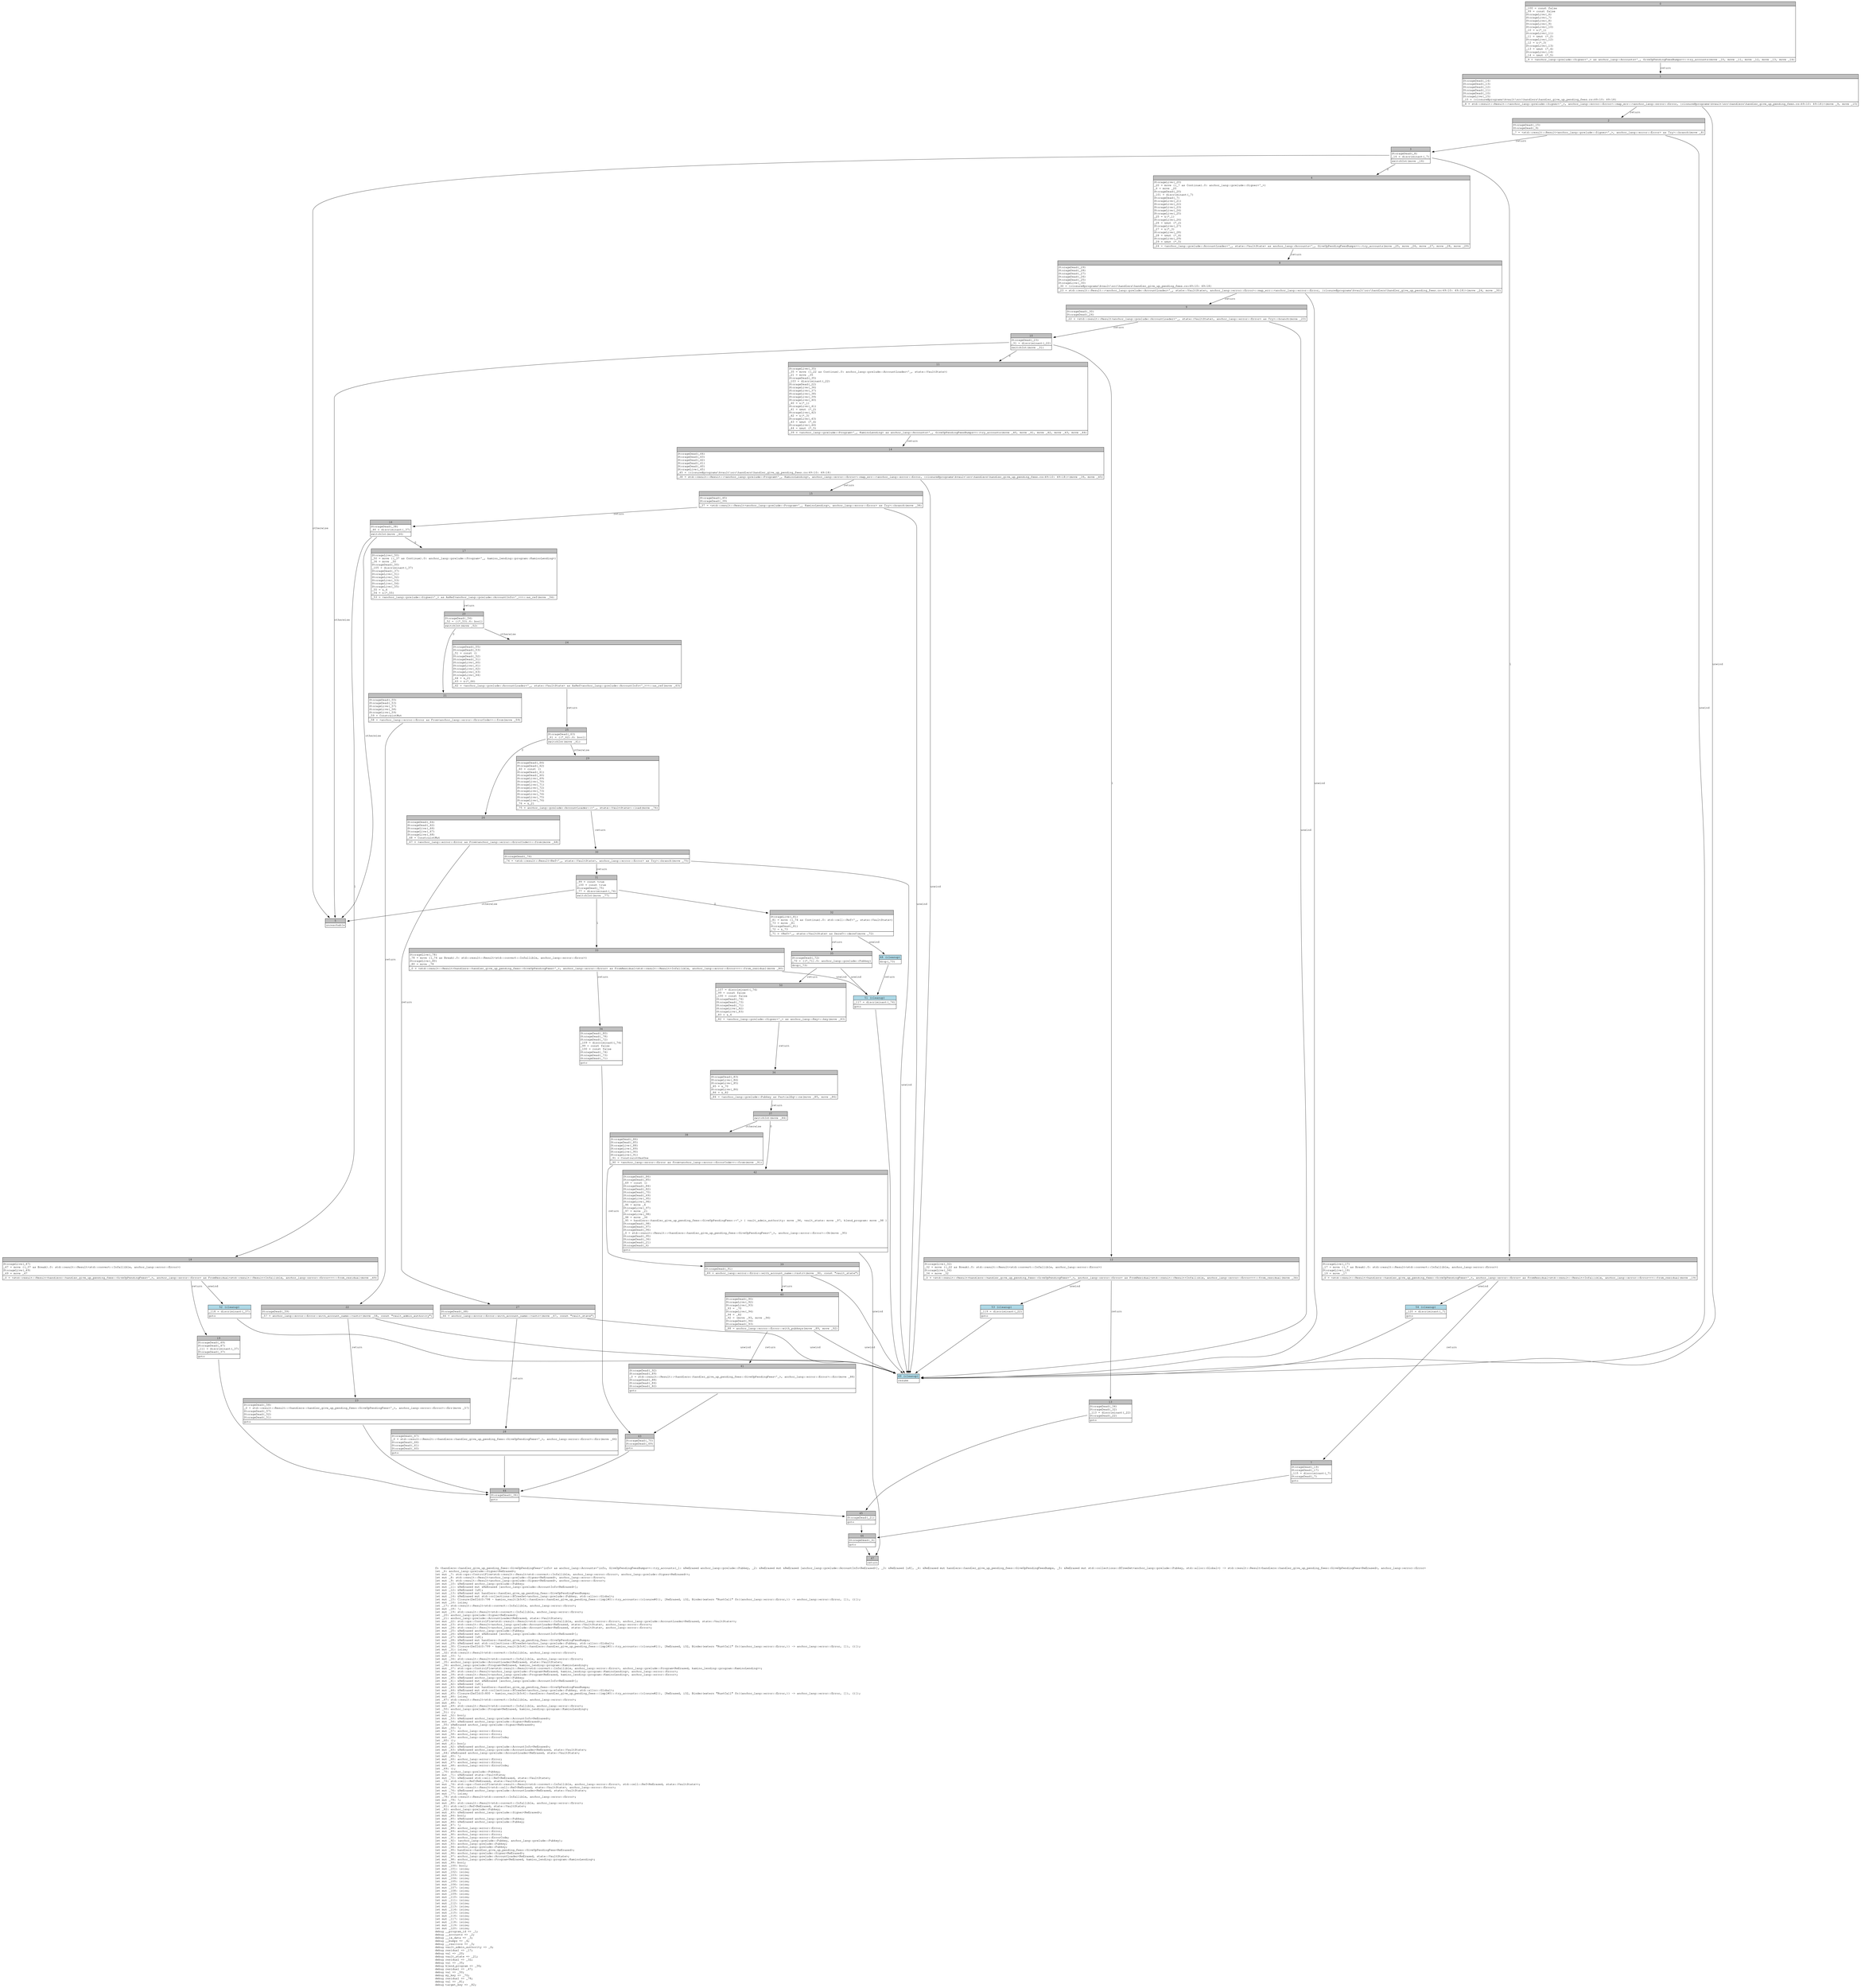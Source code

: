 digraph Mir_0_797 {
    graph [fontname="Courier, monospace"];
    node [fontname="Courier, monospace"];
    edge [fontname="Courier, monospace"];
    label=<fn &lt;handlers::handler_give_up_pending_fees::GiveUpPendingFees&lt;'info&gt; as anchor_lang::Accounts&lt;'info, GiveUpPendingFeesBumps&gt;&gt;::try_accounts(_1: &amp;ReErased anchor_lang::prelude::Pubkey, _2: &amp;ReErased mut &amp;ReErased [anchor_lang::prelude::AccountInfo&lt;ReErased&gt;], _3: &amp;ReErased [u8], _4: &amp;ReErased mut handlers::handler_give_up_pending_fees::GiveUpPendingFeesBumps, _5: &amp;ReErased mut std::collections::BTreeSet&lt;anchor_lang::prelude::Pubkey, std::alloc::Global&gt;) -&gt; std::result::Result&lt;handlers::handler_give_up_pending_fees::GiveUpPendingFees&lt;ReErased&gt;, anchor_lang::error::Error&gt;<br align="left"/>let _6: anchor_lang::prelude::Signer&lt;ReErased&gt;;<br align="left"/>let mut _7: std::ops::ControlFlow&lt;std::result::Result&lt;std::convert::Infallible, anchor_lang::error::Error&gt;, anchor_lang::prelude::Signer&lt;ReErased&gt;&gt;;<br align="left"/>let mut _8: std::result::Result&lt;anchor_lang::prelude::Signer&lt;ReErased&gt;, anchor_lang::error::Error&gt;;<br align="left"/>let mut _9: std::result::Result&lt;anchor_lang::prelude::Signer&lt;ReErased&gt;, anchor_lang::error::Error&gt;;<br align="left"/>let mut _10: &amp;ReErased anchor_lang::prelude::Pubkey;<br align="left"/>let mut _11: &amp;ReErased mut &amp;ReErased [anchor_lang::prelude::AccountInfo&lt;ReErased&gt;];<br align="left"/>let mut _12: &amp;ReErased [u8];<br align="left"/>let mut _13: &amp;ReErased mut handlers::handler_give_up_pending_fees::GiveUpPendingFeesBumps;<br align="left"/>let mut _14: &amp;ReErased mut std::collections::BTreeSet&lt;anchor_lang::prelude::Pubkey, std::alloc::Global&gt;;<br align="left"/>let mut _15: Closure(DefId(0:798 ~ kamino_vault[b3c4]::handlers::handler_give_up_pending_fees::{impl#0}::try_accounts::{closure#0}), [ReErased, i32, Binder(extern &quot;RustCall&quot; fn((anchor_lang::error::Error,)) -&gt; anchor_lang::error::Error, []), ()]);<br align="left"/>let mut _16: isize;<br align="left"/>let _17: std::result::Result&lt;std::convert::Infallible, anchor_lang::error::Error&gt;;<br align="left"/>let mut _18: !;<br align="left"/>let mut _19: std::result::Result&lt;std::convert::Infallible, anchor_lang::error::Error&gt;;<br align="left"/>let _20: anchor_lang::prelude::Signer&lt;ReErased&gt;;<br align="left"/>let _21: anchor_lang::prelude::AccountLoader&lt;ReErased, state::VaultState&gt;;<br align="left"/>let mut _22: std::ops::ControlFlow&lt;std::result::Result&lt;std::convert::Infallible, anchor_lang::error::Error&gt;, anchor_lang::prelude::AccountLoader&lt;ReErased, state::VaultState&gt;&gt;;<br align="left"/>let mut _23: std::result::Result&lt;anchor_lang::prelude::AccountLoader&lt;ReErased, state::VaultState&gt;, anchor_lang::error::Error&gt;;<br align="left"/>let mut _24: std::result::Result&lt;anchor_lang::prelude::AccountLoader&lt;ReErased, state::VaultState&gt;, anchor_lang::error::Error&gt;;<br align="left"/>let mut _25: &amp;ReErased anchor_lang::prelude::Pubkey;<br align="left"/>let mut _26: &amp;ReErased mut &amp;ReErased [anchor_lang::prelude::AccountInfo&lt;ReErased&gt;];<br align="left"/>let mut _27: &amp;ReErased [u8];<br align="left"/>let mut _28: &amp;ReErased mut handlers::handler_give_up_pending_fees::GiveUpPendingFeesBumps;<br align="left"/>let mut _29: &amp;ReErased mut std::collections::BTreeSet&lt;anchor_lang::prelude::Pubkey, std::alloc::Global&gt;;<br align="left"/>let mut _30: Closure(DefId(0:799 ~ kamino_vault[b3c4]::handlers::handler_give_up_pending_fees::{impl#0}::try_accounts::{closure#1}), [ReErased, i32, Binder(extern &quot;RustCall&quot; fn((anchor_lang::error::Error,)) -&gt; anchor_lang::error::Error, []), ()]);<br align="left"/>let mut _31: isize;<br align="left"/>let _32: std::result::Result&lt;std::convert::Infallible, anchor_lang::error::Error&gt;;<br align="left"/>let mut _33: !;<br align="left"/>let mut _34: std::result::Result&lt;std::convert::Infallible, anchor_lang::error::Error&gt;;<br align="left"/>let _35: anchor_lang::prelude::AccountLoader&lt;ReErased, state::VaultState&gt;;<br align="left"/>let _36: anchor_lang::prelude::Program&lt;ReErased, kamino_lending::program::KaminoLending&gt;;<br align="left"/>let mut _37: std::ops::ControlFlow&lt;std::result::Result&lt;std::convert::Infallible, anchor_lang::error::Error&gt;, anchor_lang::prelude::Program&lt;ReErased, kamino_lending::program::KaminoLending&gt;&gt;;<br align="left"/>let mut _38: std::result::Result&lt;anchor_lang::prelude::Program&lt;ReErased, kamino_lending::program::KaminoLending&gt;, anchor_lang::error::Error&gt;;<br align="left"/>let mut _39: std::result::Result&lt;anchor_lang::prelude::Program&lt;ReErased, kamino_lending::program::KaminoLending&gt;, anchor_lang::error::Error&gt;;<br align="left"/>let mut _40: &amp;ReErased anchor_lang::prelude::Pubkey;<br align="left"/>let mut _41: &amp;ReErased mut &amp;ReErased [anchor_lang::prelude::AccountInfo&lt;ReErased&gt;];<br align="left"/>let mut _42: &amp;ReErased [u8];<br align="left"/>let mut _43: &amp;ReErased mut handlers::handler_give_up_pending_fees::GiveUpPendingFeesBumps;<br align="left"/>let mut _44: &amp;ReErased mut std::collections::BTreeSet&lt;anchor_lang::prelude::Pubkey, std::alloc::Global&gt;;<br align="left"/>let mut _45: Closure(DefId(0:800 ~ kamino_vault[b3c4]::handlers::handler_give_up_pending_fees::{impl#0}::try_accounts::{closure#2}), [ReErased, i32, Binder(extern &quot;RustCall&quot; fn((anchor_lang::error::Error,)) -&gt; anchor_lang::error::Error, []), ()]);<br align="left"/>let mut _46: isize;<br align="left"/>let _47: std::result::Result&lt;std::convert::Infallible, anchor_lang::error::Error&gt;;<br align="left"/>let mut _48: !;<br align="left"/>let mut _49: std::result::Result&lt;std::convert::Infallible, anchor_lang::error::Error&gt;;<br align="left"/>let _50: anchor_lang::prelude::Program&lt;ReErased, kamino_lending::program::KaminoLending&gt;;<br align="left"/>let _51: ();<br align="left"/>let mut _52: bool;<br align="left"/>let mut _53: &amp;ReErased anchor_lang::prelude::AccountInfo&lt;ReErased&gt;;<br align="left"/>let mut _54: &amp;ReErased anchor_lang::prelude::Signer&lt;ReErased&gt;;<br align="left"/>let _55: &amp;ReErased anchor_lang::prelude::Signer&lt;ReErased&gt;;<br align="left"/>let mut _56: !;<br align="left"/>let mut _57: anchor_lang::error::Error;<br align="left"/>let mut _58: anchor_lang::error::Error;<br align="left"/>let mut _59: anchor_lang::error::ErrorCode;<br align="left"/>let _60: ();<br align="left"/>let mut _61: bool;<br align="left"/>let mut _62: &amp;ReErased anchor_lang::prelude::AccountInfo&lt;ReErased&gt;;<br align="left"/>let mut _63: &amp;ReErased anchor_lang::prelude::AccountLoader&lt;ReErased, state::VaultState&gt;;<br align="left"/>let _64: &amp;ReErased anchor_lang::prelude::AccountLoader&lt;ReErased, state::VaultState&gt;;<br align="left"/>let mut _65: !;<br align="left"/>let mut _66: anchor_lang::error::Error;<br align="left"/>let mut _67: anchor_lang::error::Error;<br align="left"/>let mut _68: anchor_lang::error::ErrorCode;<br align="left"/>let _69: ();<br align="left"/>let _70: anchor_lang::prelude::Pubkey;<br align="left"/>let mut _71: &amp;ReErased state::VaultState;<br align="left"/>let mut _72: &amp;ReErased std::cell::Ref&lt;ReErased, state::VaultState&gt;;<br align="left"/>let _73: std::cell::Ref&lt;ReErased, state::VaultState&gt;;<br align="left"/>let mut _74: std::ops::ControlFlow&lt;std::result::Result&lt;std::convert::Infallible, anchor_lang::error::Error&gt;, std::cell::Ref&lt;ReErased, state::VaultState&gt;&gt;;<br align="left"/>let mut _75: std::result::Result&lt;std::cell::Ref&lt;ReErased, state::VaultState&gt;, anchor_lang::error::Error&gt;;<br align="left"/>let mut _76: &amp;ReErased anchor_lang::prelude::AccountLoader&lt;ReErased, state::VaultState&gt;;<br align="left"/>let mut _77: isize;<br align="left"/>let _78: std::result::Result&lt;std::convert::Infallible, anchor_lang::error::Error&gt;;<br align="left"/>let mut _79: !;<br align="left"/>let mut _80: std::result::Result&lt;std::convert::Infallible, anchor_lang::error::Error&gt;;<br align="left"/>let _81: std::cell::Ref&lt;ReErased, state::VaultState&gt;;<br align="left"/>let _82: anchor_lang::prelude::Pubkey;<br align="left"/>let mut _83: &amp;ReErased anchor_lang::prelude::Signer&lt;ReErased&gt;;<br align="left"/>let mut _84: bool;<br align="left"/>let mut _85: &amp;ReErased anchor_lang::prelude::Pubkey;<br align="left"/>let mut _86: &amp;ReErased anchor_lang::prelude::Pubkey;<br align="left"/>let mut _87: !;<br align="left"/>let mut _88: anchor_lang::error::Error;<br align="left"/>let mut _89: anchor_lang::error::Error;<br align="left"/>let mut _90: anchor_lang::error::Error;<br align="left"/>let mut _91: anchor_lang::error::ErrorCode;<br align="left"/>let mut _92: (anchor_lang::prelude::Pubkey, anchor_lang::prelude::Pubkey);<br align="left"/>let mut _93: anchor_lang::prelude::Pubkey;<br align="left"/>let mut _94: anchor_lang::prelude::Pubkey;<br align="left"/>let mut _95: handlers::handler_give_up_pending_fees::GiveUpPendingFees&lt;ReErased&gt;;<br align="left"/>let mut _96: anchor_lang::prelude::Signer&lt;ReErased&gt;;<br align="left"/>let mut _97: anchor_lang::prelude::AccountLoader&lt;ReErased, state::VaultState&gt;;<br align="left"/>let mut _98: anchor_lang::prelude::Program&lt;ReErased, kamino_lending::program::KaminoLending&gt;;<br align="left"/>let mut _99: bool;<br align="left"/>let mut _100: bool;<br align="left"/>let mut _101: isize;<br align="left"/>let mut _102: isize;<br align="left"/>let mut _103: isize;<br align="left"/>let mut _104: isize;<br align="left"/>let mut _105: isize;<br align="left"/>let mut _106: isize;<br align="left"/>let mut _107: isize;<br align="left"/>let mut _108: isize;<br align="left"/>let mut _109: isize;<br align="left"/>let mut _110: isize;<br align="left"/>let mut _111: isize;<br align="left"/>let mut _112: isize;<br align="left"/>let mut _113: isize;<br align="left"/>let mut _114: isize;<br align="left"/>let mut _115: isize;<br align="left"/>let mut _116: isize;<br align="left"/>let mut _117: isize;<br align="left"/>let mut _118: isize;<br align="left"/>let mut _119: isize;<br align="left"/>let mut _120: isize;<br align="left"/>debug __program_id =&gt; _1;<br align="left"/>debug __accounts =&gt; _2;<br align="left"/>debug __ix_data =&gt; _3;<br align="left"/>debug __bumps =&gt; _4;<br align="left"/>debug __reallocs =&gt; _5;<br align="left"/>debug vault_admin_authority =&gt; _6;<br align="left"/>debug residual =&gt; _17;<br align="left"/>debug val =&gt; _20;<br align="left"/>debug vault_state =&gt; _21;<br align="left"/>debug residual =&gt; _32;<br align="left"/>debug val =&gt; _35;<br align="left"/>debug klend_program =&gt; _36;<br align="left"/>debug residual =&gt; _47;<br align="left"/>debug val =&gt; _50;<br align="left"/>debug my_key =&gt; _70;<br align="left"/>debug residual =&gt; _78;<br align="left"/>debug val =&gt; _81;<br align="left"/>debug target_key =&gt; _82;<br align="left"/>>;
    bb0__0_797 [shape="none", label=<<table border="0" cellborder="1" cellspacing="0"><tr><td bgcolor="gray" align="center" colspan="1">0</td></tr><tr><td align="left" balign="left">_100 = const false<br/>_99 = const false<br/>StorageLive(_6)<br/>StorageLive(_7)<br/>StorageLive(_8)<br/>StorageLive(_9)<br/>StorageLive(_10)<br/>_10 = &amp;(*_1)<br/>StorageLive(_11)<br/>_11 = &amp;mut (*_2)<br/>StorageLive(_12)<br/>_12 = &amp;(*_3)<br/>StorageLive(_13)<br/>_13 = &amp;mut (*_4)<br/>StorageLive(_14)<br/>_14 = &amp;mut (*_5)<br/></td></tr><tr><td align="left">_9 = &lt;anchor_lang::prelude::Signer&lt;'_&gt; as anchor_lang::Accounts&lt;'_, GiveUpPendingFeesBumps&gt;&gt;::try_accounts(move _10, move _11, move _12, move _13, move _14)</td></tr></table>>];
    bb1__0_797 [shape="none", label=<<table border="0" cellborder="1" cellspacing="0"><tr><td bgcolor="gray" align="center" colspan="1">1</td></tr><tr><td align="left" balign="left">StorageDead(_14)<br/>StorageDead(_13)<br/>StorageDead(_12)<br/>StorageDead(_11)<br/>StorageDead(_10)<br/>StorageLive(_15)<br/>_15 = {closure@programs\kvault\src\handlers\handler_give_up_pending_fees.rs:49:10: 49:18}<br/></td></tr><tr><td align="left">_8 = std::result::Result::&lt;anchor_lang::prelude::Signer&lt;'_&gt;, anchor_lang::error::Error&gt;::map_err::&lt;anchor_lang::error::Error, {closure@programs\kvault\src\handlers\handler_give_up_pending_fees.rs:49:10: 49:18}&gt;(move _9, move _15)</td></tr></table>>];
    bb2__0_797 [shape="none", label=<<table border="0" cellborder="1" cellspacing="0"><tr><td bgcolor="gray" align="center" colspan="1">2</td></tr><tr><td align="left" balign="left">StorageDead(_15)<br/>StorageDead(_9)<br/></td></tr><tr><td align="left">_7 = &lt;std::result::Result&lt;anchor_lang::prelude::Signer&lt;'_&gt;, anchor_lang::error::Error&gt; as Try&gt;::branch(move _8)</td></tr></table>>];
    bb3__0_797 [shape="none", label=<<table border="0" cellborder="1" cellspacing="0"><tr><td bgcolor="gray" align="center" colspan="1">3</td></tr><tr><td align="left" balign="left">StorageDead(_8)<br/>_16 = discriminant(_7)<br/></td></tr><tr><td align="left">switchInt(move _16)</td></tr></table>>];
    bb4__0_797 [shape="none", label=<<table border="0" cellborder="1" cellspacing="0"><tr><td bgcolor="gray" align="center" colspan="1">4</td></tr><tr><td align="left" balign="left">StorageLive(_20)<br/>_20 = move ((_7 as Continue).0: anchor_lang::prelude::Signer&lt;'_&gt;)<br/>_6 = move _20<br/>StorageDead(_20)<br/>_101 = discriminant(_7)<br/>StorageDead(_7)<br/>StorageLive(_21)<br/>StorageLive(_22)<br/>StorageLive(_23)<br/>StorageLive(_24)<br/>StorageLive(_25)<br/>_25 = &amp;(*_1)<br/>StorageLive(_26)<br/>_26 = &amp;mut (*_2)<br/>StorageLive(_27)<br/>_27 = &amp;(*_3)<br/>StorageLive(_28)<br/>_28 = &amp;mut (*_4)<br/>StorageLive(_29)<br/>_29 = &amp;mut (*_5)<br/></td></tr><tr><td align="left">_24 = &lt;anchor_lang::prelude::AccountLoader&lt;'_, state::VaultState&gt; as anchor_lang::Accounts&lt;'_, GiveUpPendingFeesBumps&gt;&gt;::try_accounts(move _25, move _26, move _27, move _28, move _29)</td></tr></table>>];
    bb5__0_797 [shape="none", label=<<table border="0" cellborder="1" cellspacing="0"><tr><td bgcolor="gray" align="center" colspan="1">5</td></tr><tr><td align="left">unreachable</td></tr></table>>];
    bb6__0_797 [shape="none", label=<<table border="0" cellborder="1" cellspacing="0"><tr><td bgcolor="gray" align="center" colspan="1">6</td></tr><tr><td align="left" balign="left">StorageLive(_17)<br/>_17 = move ((_7 as Break).0: std::result::Result&lt;std::convert::Infallible, anchor_lang::error::Error&gt;)<br/>StorageLive(_19)<br/>_19 = move _17<br/></td></tr><tr><td align="left">_0 = &lt;std::result::Result&lt;handlers::handler_give_up_pending_fees::GiveUpPendingFees&lt;'_&gt;, anchor_lang::error::Error&gt; as FromResidual&lt;std::result::Result&lt;Infallible, anchor_lang::error::Error&gt;&gt;&gt;::from_residual(move _19)</td></tr></table>>];
    bb7__0_797 [shape="none", label=<<table border="0" cellborder="1" cellspacing="0"><tr><td bgcolor="gray" align="center" colspan="1">7</td></tr><tr><td align="left" balign="left">StorageDead(_19)<br/>StorageDead(_17)<br/>_115 = discriminant(_7)<br/>StorageDead(_7)<br/></td></tr><tr><td align="left">goto</td></tr></table>>];
    bb8__0_797 [shape="none", label=<<table border="0" cellborder="1" cellspacing="0"><tr><td bgcolor="gray" align="center" colspan="1">8</td></tr><tr><td align="left" balign="left">StorageDead(_29)<br/>StorageDead(_28)<br/>StorageDead(_27)<br/>StorageDead(_26)<br/>StorageDead(_25)<br/>StorageLive(_30)<br/>_30 = {closure@programs\kvault\src\handlers\handler_give_up_pending_fees.rs:49:10: 49:18}<br/></td></tr><tr><td align="left">_23 = std::result::Result::&lt;anchor_lang::prelude::AccountLoader&lt;'_, state::VaultState&gt;, anchor_lang::error::Error&gt;::map_err::&lt;anchor_lang::error::Error, {closure@programs\kvault\src\handlers\handler_give_up_pending_fees.rs:49:10: 49:18}&gt;(move _24, move _30)</td></tr></table>>];
    bb9__0_797 [shape="none", label=<<table border="0" cellborder="1" cellspacing="0"><tr><td bgcolor="gray" align="center" colspan="1">9</td></tr><tr><td align="left" balign="left">StorageDead(_30)<br/>StorageDead(_24)<br/></td></tr><tr><td align="left">_22 = &lt;std::result::Result&lt;anchor_lang::prelude::AccountLoader&lt;'_, state::VaultState&gt;, anchor_lang::error::Error&gt; as Try&gt;::branch(move _23)</td></tr></table>>];
    bb10__0_797 [shape="none", label=<<table border="0" cellborder="1" cellspacing="0"><tr><td bgcolor="gray" align="center" colspan="1">10</td></tr><tr><td align="left" balign="left">StorageDead(_23)<br/>_31 = discriminant(_22)<br/></td></tr><tr><td align="left">switchInt(move _31)</td></tr></table>>];
    bb11__0_797 [shape="none", label=<<table border="0" cellborder="1" cellspacing="0"><tr><td bgcolor="gray" align="center" colspan="1">11</td></tr><tr><td align="left" balign="left">StorageLive(_35)<br/>_35 = move ((_22 as Continue).0: anchor_lang::prelude::AccountLoader&lt;'_, state::VaultState&gt;)<br/>_21 = move _35<br/>StorageDead(_35)<br/>_103 = discriminant(_22)<br/>StorageDead(_22)<br/>StorageLive(_36)<br/>StorageLive(_37)<br/>StorageLive(_38)<br/>StorageLive(_39)<br/>StorageLive(_40)<br/>_40 = &amp;(*_1)<br/>StorageLive(_41)<br/>_41 = &amp;mut (*_2)<br/>StorageLive(_42)<br/>_42 = &amp;(*_3)<br/>StorageLive(_43)<br/>_43 = &amp;mut (*_4)<br/>StorageLive(_44)<br/>_44 = &amp;mut (*_5)<br/></td></tr><tr><td align="left">_39 = &lt;anchor_lang::prelude::Program&lt;'_, KaminoLending&gt; as anchor_lang::Accounts&lt;'_, GiveUpPendingFeesBumps&gt;&gt;::try_accounts(move _40, move _41, move _42, move _43, move _44)</td></tr></table>>];
    bb12__0_797 [shape="none", label=<<table border="0" cellborder="1" cellspacing="0"><tr><td bgcolor="gray" align="center" colspan="1">12</td></tr><tr><td align="left" balign="left">StorageLive(_32)<br/>_32 = move ((_22 as Break).0: std::result::Result&lt;std::convert::Infallible, anchor_lang::error::Error&gt;)<br/>StorageLive(_34)<br/>_34 = move _32<br/></td></tr><tr><td align="left">_0 = &lt;std::result::Result&lt;handlers::handler_give_up_pending_fees::GiveUpPendingFees&lt;'_&gt;, anchor_lang::error::Error&gt; as FromResidual&lt;std::result::Result&lt;Infallible, anchor_lang::error::Error&gt;&gt;&gt;::from_residual(move _34)</td></tr></table>>];
    bb13__0_797 [shape="none", label=<<table border="0" cellborder="1" cellspacing="0"><tr><td bgcolor="gray" align="center" colspan="1">13</td></tr><tr><td align="left" balign="left">StorageDead(_34)<br/>StorageDead(_32)<br/>_113 = discriminant(_22)<br/>StorageDead(_22)<br/></td></tr><tr><td align="left">goto</td></tr></table>>];
    bb14__0_797 [shape="none", label=<<table border="0" cellborder="1" cellspacing="0"><tr><td bgcolor="gray" align="center" colspan="1">14</td></tr><tr><td align="left" balign="left">StorageDead(_44)<br/>StorageDead(_43)<br/>StorageDead(_42)<br/>StorageDead(_41)<br/>StorageDead(_40)<br/>StorageLive(_45)<br/>_45 = {closure@programs\kvault\src\handlers\handler_give_up_pending_fees.rs:49:10: 49:18}<br/></td></tr><tr><td align="left">_38 = std::result::Result::&lt;anchor_lang::prelude::Program&lt;'_, KaminoLending&gt;, anchor_lang::error::Error&gt;::map_err::&lt;anchor_lang::error::Error, {closure@programs\kvault\src\handlers\handler_give_up_pending_fees.rs:49:10: 49:18}&gt;(move _39, move _45)</td></tr></table>>];
    bb15__0_797 [shape="none", label=<<table border="0" cellborder="1" cellspacing="0"><tr><td bgcolor="gray" align="center" colspan="1">15</td></tr><tr><td align="left" balign="left">StorageDead(_45)<br/>StorageDead(_39)<br/></td></tr><tr><td align="left">_37 = &lt;std::result::Result&lt;anchor_lang::prelude::Program&lt;'_, KaminoLending&gt;, anchor_lang::error::Error&gt; as Try&gt;::branch(move _38)</td></tr></table>>];
    bb16__0_797 [shape="none", label=<<table border="0" cellborder="1" cellspacing="0"><tr><td bgcolor="gray" align="center" colspan="1">16</td></tr><tr><td align="left" balign="left">StorageDead(_38)<br/>_46 = discriminant(_37)<br/></td></tr><tr><td align="left">switchInt(move _46)</td></tr></table>>];
    bb17__0_797 [shape="none", label=<<table border="0" cellborder="1" cellspacing="0"><tr><td bgcolor="gray" align="center" colspan="1">17</td></tr><tr><td align="left" balign="left">StorageLive(_50)<br/>_50 = move ((_37 as Continue).0: anchor_lang::prelude::Program&lt;'_, kamino_lending::program::KaminoLending&gt;)<br/>_36 = move _50<br/>StorageDead(_50)<br/>_105 = discriminant(_37)<br/>StorageDead(_37)<br/>StorageLive(_51)<br/>StorageLive(_52)<br/>StorageLive(_53)<br/>StorageLive(_54)<br/>StorageLive(_55)<br/>_55 = &amp;_6<br/>_54 = &amp;(*_55)<br/></td></tr><tr><td align="left">_53 = &lt;anchor_lang::prelude::Signer&lt;'_&gt; as AsRef&lt;anchor_lang::prelude::AccountInfo&lt;'_&gt;&gt;&gt;::as_ref(move _54)</td></tr></table>>];
    bb18__0_797 [shape="none", label=<<table border="0" cellborder="1" cellspacing="0"><tr><td bgcolor="gray" align="center" colspan="1">18</td></tr><tr><td align="left" balign="left">StorageLive(_47)<br/>_47 = move ((_37 as Break).0: std::result::Result&lt;std::convert::Infallible, anchor_lang::error::Error&gt;)<br/>StorageLive(_49)<br/>_49 = move _47<br/></td></tr><tr><td align="left">_0 = &lt;std::result::Result&lt;handlers::handler_give_up_pending_fees::GiveUpPendingFees&lt;'_&gt;, anchor_lang::error::Error&gt; as FromResidual&lt;std::result::Result&lt;Infallible, anchor_lang::error::Error&gt;&gt;&gt;::from_residual(move _49)</td></tr></table>>];
    bb19__0_797 [shape="none", label=<<table border="0" cellborder="1" cellspacing="0"><tr><td bgcolor="gray" align="center" colspan="1">19</td></tr><tr><td align="left" balign="left">StorageDead(_49)<br/>StorageDead(_47)<br/>_111 = discriminant(_37)<br/>StorageDead(_37)<br/></td></tr><tr><td align="left">goto</td></tr></table>>];
    bb20__0_797 [shape="none", label=<<table border="0" cellborder="1" cellspacing="0"><tr><td bgcolor="gray" align="center" colspan="1">20</td></tr><tr><td align="left" balign="left">StorageDead(_54)<br/>_52 = ((*_53).6: bool)<br/></td></tr><tr><td align="left">switchInt(move _52)</td></tr></table>>];
    bb21__0_797 [shape="none", label=<<table border="0" cellborder="1" cellspacing="0"><tr><td bgcolor="gray" align="center" colspan="1">21</td></tr><tr><td align="left" balign="left">StorageDead(_55)<br/>StorageDead(_53)<br/>StorageLive(_57)<br/>StorageLive(_58)<br/>StorageLive(_59)<br/>_59 = ConstraintMut<br/></td></tr><tr><td align="left">_58 = &lt;anchor_lang::error::Error as From&lt;anchor_lang::error::ErrorCode&gt;&gt;::from(move _59)</td></tr></table>>];
    bb22__0_797 [shape="none", label=<<table border="0" cellborder="1" cellspacing="0"><tr><td bgcolor="gray" align="center" colspan="1">22</td></tr><tr><td align="left" balign="left">StorageDead(_59)<br/></td></tr><tr><td align="left">_57 = anchor_lang::error::Error::with_account_name::&lt;&amp;str&gt;(move _58, const &quot;vault_admin_authority&quot;)</td></tr></table>>];
    bb23__0_797 [shape="none", label=<<table border="0" cellborder="1" cellspacing="0"><tr><td bgcolor="gray" align="center" colspan="1">23</td></tr><tr><td align="left" balign="left">StorageDead(_58)<br/>_0 = std::result::Result::&lt;handlers::handler_give_up_pending_fees::GiveUpPendingFees&lt;'_&gt;, anchor_lang::error::Error&gt;::Err(move _57)<br/>StorageDead(_57)<br/>StorageDead(_52)<br/>StorageDead(_51)<br/></td></tr><tr><td align="left">goto</td></tr></table>>];
    bb24__0_797 [shape="none", label=<<table border="0" cellborder="1" cellspacing="0"><tr><td bgcolor="gray" align="center" colspan="1">24</td></tr><tr><td align="left" balign="left">StorageDead(_55)<br/>StorageDead(_53)<br/>_51 = const ()<br/>StorageDead(_52)<br/>StorageDead(_51)<br/>StorageLive(_60)<br/>StorageLive(_61)<br/>StorageLive(_62)<br/>StorageLive(_63)<br/>StorageLive(_64)<br/>_64 = &amp;_21<br/>_63 = &amp;(*_64)<br/></td></tr><tr><td align="left">_62 = &lt;anchor_lang::prelude::AccountLoader&lt;'_, state::VaultState&gt; as AsRef&lt;anchor_lang::prelude::AccountInfo&lt;'_&gt;&gt;&gt;::as_ref(move _63)</td></tr></table>>];
    bb25__0_797 [shape="none", label=<<table border="0" cellborder="1" cellspacing="0"><tr><td bgcolor="gray" align="center" colspan="1">25</td></tr><tr><td align="left" balign="left">StorageDead(_63)<br/>_61 = ((*_62).6: bool)<br/></td></tr><tr><td align="left">switchInt(move _61)</td></tr></table>>];
    bb26__0_797 [shape="none", label=<<table border="0" cellborder="1" cellspacing="0"><tr><td bgcolor="gray" align="center" colspan="1">26</td></tr><tr><td align="left" balign="left">StorageDead(_64)<br/>StorageDead(_62)<br/>StorageLive(_66)<br/>StorageLive(_67)<br/>StorageLive(_68)<br/>_68 = ConstraintMut<br/></td></tr><tr><td align="left">_67 = &lt;anchor_lang::error::Error as From&lt;anchor_lang::error::ErrorCode&gt;&gt;::from(move _68)</td></tr></table>>];
    bb27__0_797 [shape="none", label=<<table border="0" cellborder="1" cellspacing="0"><tr><td bgcolor="gray" align="center" colspan="1">27</td></tr><tr><td align="left" balign="left">StorageDead(_68)<br/></td></tr><tr><td align="left">_66 = anchor_lang::error::Error::with_account_name::&lt;&amp;str&gt;(move _67, const &quot;vault_state&quot;)</td></tr></table>>];
    bb28__0_797 [shape="none", label=<<table border="0" cellborder="1" cellspacing="0"><tr><td bgcolor="gray" align="center" colspan="1">28</td></tr><tr><td align="left" balign="left">StorageDead(_67)<br/>_0 = std::result::Result::&lt;handlers::handler_give_up_pending_fees::GiveUpPendingFees&lt;'_&gt;, anchor_lang::error::Error&gt;::Err(move _66)<br/>StorageDead(_66)<br/>StorageDead(_61)<br/>StorageDead(_60)<br/></td></tr><tr><td align="left">goto</td></tr></table>>];
    bb29__0_797 [shape="none", label=<<table border="0" cellborder="1" cellspacing="0"><tr><td bgcolor="gray" align="center" colspan="1">29</td></tr><tr><td align="left" balign="left">StorageDead(_64)<br/>StorageDead(_62)<br/>_60 = const ()<br/>StorageDead(_61)<br/>StorageDead(_60)<br/>StorageLive(_69)<br/>StorageLive(_70)<br/>StorageLive(_71)<br/>StorageLive(_72)<br/>StorageLive(_73)<br/>StorageLive(_74)<br/>StorageLive(_75)<br/>StorageLive(_76)<br/>_76 = &amp;_21<br/></td></tr><tr><td align="left">_75 = anchor_lang::prelude::AccountLoader::&lt;'_, state::VaultState&gt;::load(move _76)</td></tr></table>>];
    bb30__0_797 [shape="none", label=<<table border="0" cellborder="1" cellspacing="0"><tr><td bgcolor="gray" align="center" colspan="1">30</td></tr><tr><td align="left" balign="left">StorageDead(_76)<br/></td></tr><tr><td align="left">_74 = &lt;std::result::Result&lt;Ref&lt;'_, state::VaultState&gt;, anchor_lang::error::Error&gt; as Try&gt;::branch(move _75)</td></tr></table>>];
    bb31__0_797 [shape="none", label=<<table border="0" cellborder="1" cellspacing="0"><tr><td bgcolor="gray" align="center" colspan="1">31</td></tr><tr><td align="left" balign="left">_99 = const true<br/>_100 = const true<br/>StorageDead(_75)<br/>_77 = discriminant(_74)<br/></td></tr><tr><td align="left">switchInt(move _77)</td></tr></table>>];
    bb32__0_797 [shape="none", label=<<table border="0" cellborder="1" cellspacing="0"><tr><td bgcolor="gray" align="center" colspan="1">32</td></tr><tr><td align="left" balign="left">StorageLive(_81)<br/>_81 = move ((_74 as Continue).0: std::cell::Ref&lt;'_, state::VaultState&gt;)<br/>_73 = move _81<br/>StorageDead(_81)<br/>_72 = &amp;_73<br/></td></tr><tr><td align="left">_71 = &lt;Ref&lt;'_, state::VaultState&gt; as Deref&gt;::deref(move _72)</td></tr></table>>];
    bb33__0_797 [shape="none", label=<<table border="0" cellborder="1" cellspacing="0"><tr><td bgcolor="gray" align="center" colspan="1">33</td></tr><tr><td align="left" balign="left">StorageLive(_78)<br/>_78 = move ((_74 as Break).0: std::result::Result&lt;std::convert::Infallible, anchor_lang::error::Error&gt;)<br/>StorageLive(_80)<br/>_80 = move _78<br/></td></tr><tr><td align="left">_0 = &lt;std::result::Result&lt;handlers::handler_give_up_pending_fees::GiveUpPendingFees&lt;'_&gt;, anchor_lang::error::Error&gt; as FromResidual&lt;std::result::Result&lt;Infallible, anchor_lang::error::Error&gt;&gt;&gt;::from_residual(move _80)</td></tr></table>>];
    bb34__0_797 [shape="none", label=<<table border="0" cellborder="1" cellspacing="0"><tr><td bgcolor="gray" align="center" colspan="1">34</td></tr><tr><td align="left" balign="left">StorageDead(_80)<br/>StorageDead(_78)<br/>StorageDead(_72)<br/>_109 = discriminant(_74)<br/>_99 = const false<br/>_100 = const false<br/>StorageDead(_74)<br/>StorageDead(_73)<br/>StorageDead(_71)<br/></td></tr><tr><td align="left">goto</td></tr></table>>];
    bb35__0_797 [shape="none", label=<<table border="0" cellborder="1" cellspacing="0"><tr><td bgcolor="gray" align="center" colspan="1">35</td></tr><tr><td align="left" balign="left">StorageDead(_72)<br/>_70 = ((*_71).0: anchor_lang::prelude::Pubkey)<br/></td></tr><tr><td align="left">drop(_73)</td></tr></table>>];
    bb36__0_797 [shape="none", label=<<table border="0" cellborder="1" cellspacing="0"><tr><td bgcolor="gray" align="center" colspan="1">36</td></tr><tr><td align="left" balign="left">StorageDead(_83)<br/>StorageLive(_84)<br/>StorageLive(_85)<br/>_85 = &amp;_70<br/>StorageLive(_86)<br/>_86 = &amp;_82<br/></td></tr><tr><td align="left">_84 = &lt;anchor_lang::prelude::Pubkey as PartialEq&gt;::ne(move _85, move _86)</td></tr></table>>];
    bb37__0_797 [shape="none", label=<<table border="0" cellborder="1" cellspacing="0"><tr><td bgcolor="gray" align="center" colspan="1">37</td></tr><tr><td align="left">switchInt(move _84)</td></tr></table>>];
    bb38__0_797 [shape="none", label=<<table border="0" cellborder="1" cellspacing="0"><tr><td bgcolor="gray" align="center" colspan="1">38</td></tr><tr><td align="left" balign="left">StorageDead(_86)<br/>StorageDead(_85)<br/>StorageLive(_88)<br/>StorageLive(_89)<br/>StorageLive(_90)<br/>StorageLive(_91)<br/>_91 = ConstraintHasOne<br/></td></tr><tr><td align="left">_90 = &lt;anchor_lang::error::Error as From&lt;anchor_lang::error::ErrorCode&gt;&gt;::from(move _91)</td></tr></table>>];
    bb39__0_797 [shape="none", label=<<table border="0" cellborder="1" cellspacing="0"><tr><td bgcolor="gray" align="center" colspan="1">39</td></tr><tr><td align="left" balign="left">StorageDead(_91)<br/></td></tr><tr><td align="left">_89 = anchor_lang::error::Error::with_account_name::&lt;&amp;str&gt;(move _90, const &quot;vault_state&quot;)</td></tr></table>>];
    bb40__0_797 [shape="none", label=<<table border="0" cellborder="1" cellspacing="0"><tr><td bgcolor="gray" align="center" colspan="1">40</td></tr><tr><td align="left" balign="left">StorageDead(_90)<br/>StorageLive(_92)<br/>StorageLive(_93)<br/>_93 = _70<br/>StorageLive(_94)<br/>_94 = _82<br/>_92 = (move _93, move _94)<br/>StorageDead(_94)<br/>StorageDead(_93)<br/></td></tr><tr><td align="left">_88 = anchor_lang::error::Error::with_pubkeys(move _89, move _92)</td></tr></table>>];
    bb41__0_797 [shape="none", label=<<table border="0" cellborder="1" cellspacing="0"><tr><td bgcolor="gray" align="center" colspan="1">41</td></tr><tr><td align="left" balign="left">StorageDead(_92)<br/>StorageDead(_89)<br/>_0 = std::result::Result::&lt;handlers::handler_give_up_pending_fees::GiveUpPendingFees&lt;'_&gt;, anchor_lang::error::Error&gt;::Err(move _88)<br/>StorageDead(_88)<br/>StorageDead(_84)<br/>StorageDead(_82)<br/></td></tr><tr><td align="left">goto</td></tr></table>>];
    bb42__0_797 [shape="none", label=<<table border="0" cellborder="1" cellspacing="0"><tr><td bgcolor="gray" align="center" colspan="1">42</td></tr><tr><td align="left" balign="left">StorageDead(_86)<br/>StorageDead(_85)<br/>_69 = const ()<br/>StorageDead(_84)<br/>StorageDead(_82)<br/>StorageDead(_70)<br/>StorageDead(_69)<br/>StorageLive(_95)<br/>StorageLive(_96)<br/>_96 = move _6<br/>StorageLive(_97)<br/>_97 = move _21<br/>StorageLive(_98)<br/>_98 = move _36<br/>_95 = handlers::handler_give_up_pending_fees::GiveUpPendingFees::&lt;'_&gt; { vault_admin_authority: move _96, vault_state: move _97, klend_program: move _98 }<br/>StorageDead(_98)<br/>StorageDead(_97)<br/>StorageDead(_96)<br/>_0 = std::result::Result::&lt;handlers::handler_give_up_pending_fees::GiveUpPendingFees&lt;'_&gt;, anchor_lang::error::Error&gt;::Ok(move _95)<br/>StorageDead(_95)<br/>StorageDead(_36)<br/>StorageDead(_21)<br/>StorageDead(_6)<br/></td></tr><tr><td align="left">goto</td></tr></table>>];
    bb43__0_797 [shape="none", label=<<table border="0" cellborder="1" cellspacing="0"><tr><td bgcolor="gray" align="center" colspan="1">43</td></tr><tr><td align="left" balign="left">StorageDead(_70)<br/>StorageDead(_69)<br/></td></tr><tr><td align="left">goto</td></tr></table>>];
    bb44__0_797 [shape="none", label=<<table border="0" cellborder="1" cellspacing="0"><tr><td bgcolor="gray" align="center" colspan="1">44</td></tr><tr><td align="left" balign="left">StorageDead(_36)<br/></td></tr><tr><td align="left">goto</td></tr></table>>];
    bb45__0_797 [shape="none", label=<<table border="0" cellborder="1" cellspacing="0"><tr><td bgcolor="gray" align="center" colspan="1">45</td></tr><tr><td align="left" balign="left">StorageDead(_21)<br/></td></tr><tr><td align="left">goto</td></tr></table>>];
    bb46__0_797 [shape="none", label=<<table border="0" cellborder="1" cellspacing="0"><tr><td bgcolor="gray" align="center" colspan="1">46</td></tr><tr><td align="left" balign="left">StorageDead(_6)<br/></td></tr><tr><td align="left">goto</td></tr></table>>];
    bb47__0_797 [shape="none", label=<<table border="0" cellborder="1" cellspacing="0"><tr><td bgcolor="gray" align="center" colspan="1">47</td></tr><tr><td align="left">return</td></tr></table>>];
    bb48__0_797 [shape="none", label=<<table border="0" cellborder="1" cellspacing="0"><tr><td bgcolor="lightblue" align="center" colspan="1">48 (cleanup)</td></tr><tr><td align="left">drop(_73)</td></tr></table>>];
    bb49__0_797 [shape="none", label=<<table border="0" cellborder="1" cellspacing="0"><tr><td bgcolor="lightblue" align="center" colspan="1">49 (cleanup)</td></tr><tr><td align="left">resume</td></tr></table>>];
    bb50__0_797 [shape="none", label=<<table border="0" cellborder="1" cellspacing="0"><tr><td bgcolor="gray" align="center" colspan="1">50</td></tr><tr><td align="left" balign="left">_107 = discriminant(_74)<br/>_99 = const false<br/>_100 = const false<br/>StorageDead(_74)<br/>StorageDead(_73)<br/>StorageDead(_71)<br/>StorageLive(_82)<br/>StorageLive(_83)<br/>_83 = &amp;_6<br/></td></tr><tr><td align="left">_82 = &lt;anchor_lang::prelude::Signer&lt;'_&gt; as anchor_lang::Key&gt;::key(move _83)</td></tr></table>>];
    bb51__0_797 [shape="none", label=<<table border="0" cellborder="1" cellspacing="0"><tr><td bgcolor="lightblue" align="center" colspan="1">51 (cleanup)</td></tr><tr><td align="left" balign="left">_117 = discriminant(_74)<br/></td></tr><tr><td align="left">goto</td></tr></table>>];
    bb52__0_797 [shape="none", label=<<table border="0" cellborder="1" cellspacing="0"><tr><td bgcolor="lightblue" align="center" colspan="1">52 (cleanup)</td></tr><tr><td align="left" balign="left">_118 = discriminant(_37)<br/></td></tr><tr><td align="left">goto</td></tr></table>>];
    bb53__0_797 [shape="none", label=<<table border="0" cellborder="1" cellspacing="0"><tr><td bgcolor="lightblue" align="center" colspan="1">53 (cleanup)</td></tr><tr><td align="left" balign="left">_119 = discriminant(_22)<br/></td></tr><tr><td align="left">goto</td></tr></table>>];
    bb54__0_797 [shape="none", label=<<table border="0" cellborder="1" cellspacing="0"><tr><td bgcolor="lightblue" align="center" colspan="1">54 (cleanup)</td></tr><tr><td align="left" balign="left">_120 = discriminant(_7)<br/></td></tr><tr><td align="left">goto</td></tr></table>>];
    bb0__0_797 -> bb1__0_797 [label="return"];
    bb1__0_797 -> bb2__0_797 [label="return"];
    bb1__0_797 -> bb49__0_797 [label="unwind"];
    bb2__0_797 -> bb3__0_797 [label="return"];
    bb2__0_797 -> bb49__0_797 [label="unwind"];
    bb3__0_797 -> bb4__0_797 [label="0"];
    bb3__0_797 -> bb6__0_797 [label="1"];
    bb3__0_797 -> bb5__0_797 [label="otherwise"];
    bb4__0_797 -> bb8__0_797 [label="return"];
    bb6__0_797 -> bb7__0_797 [label="return"];
    bb6__0_797 -> bb54__0_797 [label="unwind"];
    bb7__0_797 -> bb46__0_797 [label=""];
    bb8__0_797 -> bb9__0_797 [label="return"];
    bb8__0_797 -> bb49__0_797 [label="unwind"];
    bb9__0_797 -> bb10__0_797 [label="return"];
    bb9__0_797 -> bb49__0_797 [label="unwind"];
    bb10__0_797 -> bb11__0_797 [label="0"];
    bb10__0_797 -> bb12__0_797 [label="1"];
    bb10__0_797 -> bb5__0_797 [label="otherwise"];
    bb11__0_797 -> bb14__0_797 [label="return"];
    bb12__0_797 -> bb13__0_797 [label="return"];
    bb12__0_797 -> bb53__0_797 [label="unwind"];
    bb13__0_797 -> bb45__0_797 [label=""];
    bb14__0_797 -> bb15__0_797 [label="return"];
    bb14__0_797 -> bb49__0_797 [label="unwind"];
    bb15__0_797 -> bb16__0_797 [label="return"];
    bb15__0_797 -> bb49__0_797 [label="unwind"];
    bb16__0_797 -> bb17__0_797 [label="0"];
    bb16__0_797 -> bb18__0_797 [label="1"];
    bb16__0_797 -> bb5__0_797 [label="otherwise"];
    bb17__0_797 -> bb20__0_797 [label="return"];
    bb18__0_797 -> bb19__0_797 [label="return"];
    bb18__0_797 -> bb52__0_797 [label="unwind"];
    bb19__0_797 -> bb44__0_797 [label=""];
    bb20__0_797 -> bb21__0_797 [label="0"];
    bb20__0_797 -> bb24__0_797 [label="otherwise"];
    bb21__0_797 -> bb22__0_797 [label="return"];
    bb22__0_797 -> bb23__0_797 [label="return"];
    bb22__0_797 -> bb49__0_797 [label="unwind"];
    bb23__0_797 -> bb44__0_797 [label=""];
    bb24__0_797 -> bb25__0_797 [label="return"];
    bb25__0_797 -> bb26__0_797 [label="0"];
    bb25__0_797 -> bb29__0_797 [label="otherwise"];
    bb26__0_797 -> bb27__0_797 [label="return"];
    bb27__0_797 -> bb28__0_797 [label="return"];
    bb27__0_797 -> bb49__0_797 [label="unwind"];
    bb28__0_797 -> bb44__0_797 [label=""];
    bb29__0_797 -> bb30__0_797 [label="return"];
    bb30__0_797 -> bb31__0_797 [label="return"];
    bb30__0_797 -> bb49__0_797 [label="unwind"];
    bb31__0_797 -> bb32__0_797 [label="0"];
    bb31__0_797 -> bb33__0_797 [label="1"];
    bb31__0_797 -> bb5__0_797 [label="otherwise"];
    bb32__0_797 -> bb35__0_797 [label="return"];
    bb32__0_797 -> bb48__0_797 [label="unwind"];
    bb33__0_797 -> bb34__0_797 [label="return"];
    bb33__0_797 -> bb51__0_797 [label="unwind"];
    bb34__0_797 -> bb43__0_797 [label=""];
    bb35__0_797 -> bb50__0_797 [label="return"];
    bb35__0_797 -> bb51__0_797 [label="unwind"];
    bb36__0_797 -> bb37__0_797 [label="return"];
    bb37__0_797 -> bb42__0_797 [label="0"];
    bb37__0_797 -> bb38__0_797 [label="otherwise"];
    bb38__0_797 -> bb39__0_797 [label="return"];
    bb39__0_797 -> bb40__0_797 [label="return"];
    bb39__0_797 -> bb49__0_797 [label="unwind"];
    bb40__0_797 -> bb41__0_797 [label="return"];
    bb40__0_797 -> bb49__0_797 [label="unwind"];
    bb41__0_797 -> bb43__0_797 [label=""];
    bb42__0_797 -> bb47__0_797 [label=""];
    bb43__0_797 -> bb44__0_797 [label=""];
    bb44__0_797 -> bb45__0_797 [label=""];
    bb45__0_797 -> bb46__0_797 [label=""];
    bb46__0_797 -> bb47__0_797 [label=""];
    bb48__0_797 -> bb51__0_797 [label="return"];
    bb50__0_797 -> bb36__0_797 [label="return"];
    bb51__0_797 -> bb49__0_797 [label=""];
    bb52__0_797 -> bb49__0_797 [label=""];
    bb53__0_797 -> bb49__0_797 [label=""];
    bb54__0_797 -> bb49__0_797 [label=""];
}
